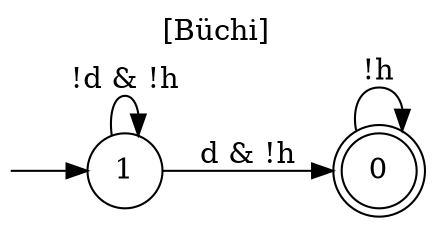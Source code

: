 digraph "" {
  rankdir=LR
  label="[Büchi]"
  labelloc="t"
  node [shape="circle"]
  I [label="", style=invis, width=0]
  I -> 1
  0 [label="0", peripheries=2]
  0 -> 0 [label="!h"]
  1 [label="1"]
  1 -> 0 [label="d & !h"]
  1 -> 1 [label="!d & !h"]
}
